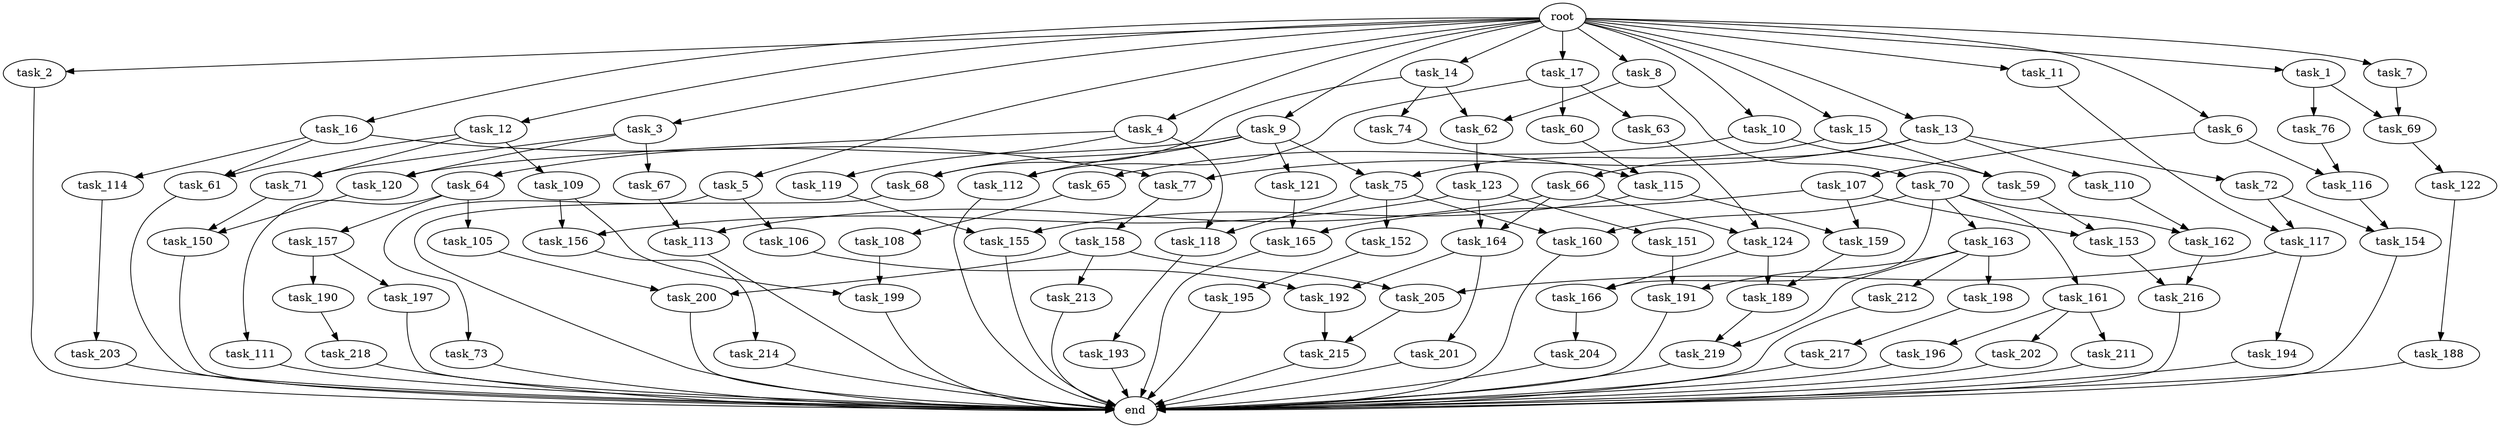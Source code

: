 digraph G {
  root [size="0.000000"];
  task_1 [size="1024.000000"];
  task_2 [size="1024.000000"];
  task_3 [size="1024.000000"];
  task_4 [size="1024.000000"];
  task_5 [size="1024.000000"];
  task_6 [size="1024.000000"];
  task_7 [size="1024.000000"];
  task_8 [size="1024.000000"];
  task_9 [size="1024.000000"];
  task_10 [size="1024.000000"];
  task_11 [size="1024.000000"];
  task_12 [size="1024.000000"];
  task_13 [size="1024.000000"];
  task_14 [size="1024.000000"];
  task_15 [size="1024.000000"];
  task_16 [size="1024.000000"];
  task_17 [size="1024.000000"];
  task_59 [size="429496729600.000000"];
  task_60 [size="858993459200.000000"];
  task_61 [size="687194767360.000000"];
  task_62 [size="558345748480.000000"];
  task_63 [size="858993459200.000000"];
  task_64 [size="77309411328.000000"];
  task_65 [size="214748364800.000000"];
  task_66 [size="309237645312.000000"];
  task_67 [size="77309411328.000000"];
  task_68 [size="214748364800.000000"];
  task_69 [size="841813590016.000000"];
  task_70 [size="420906795008.000000"];
  task_71 [size="214748364800.000000"];
  task_72 [size="309237645312.000000"];
  task_73 [size="549755813888.000000"];
  task_74 [size="137438953472.000000"];
  task_75 [size="292057776128.000000"];
  task_76 [size="420906795008.000000"];
  task_77 [size="858993459200.000000"];
  task_105 [size="420906795008.000000"];
  task_106 [size="549755813888.000000"];
  task_107 [size="549755813888.000000"];
  task_108 [size="214748364800.000000"];
  task_109 [size="137438953472.000000"];
  task_110 [size="309237645312.000000"];
  task_111 [size="420906795008.000000"];
  task_112 [size="936302870528.000000"];
  task_113 [size="893353197568.000000"];
  task_114 [size="549755813888.000000"];
  task_115 [size="627065225216.000000"];
  task_116 [size="1099511627776.000000"];
  task_117 [size="249108103168.000000"];
  task_118 [size="455266533376.000000"];
  task_119 [size="420906795008.000000"];
  task_120 [size="498216206336.000000"];
  task_121 [size="77309411328.000000"];
  task_122 [size="309237645312.000000"];
  task_123 [size="214748364800.000000"];
  task_124 [size="1408749273088.000000"];
  task_150 [size="893353197568.000000"];
  task_151 [size="309237645312.000000"];
  task_152 [size="34359738368.000000"];
  task_153 [size="1245540515840.000000"];
  task_154 [size="523986010112.000000"];
  task_155 [size="584115552256.000000"];
  task_156 [size="1005022347264.000000"];
  task_157 [size="420906795008.000000"];
  task_158 [size="420906795008.000000"];
  task_159 [size="1245540515840.000000"];
  task_160 [size="68719476736.000000"];
  task_161 [size="34359738368.000000"];
  task_162 [size="730144440320.000000"];
  task_163 [size="34359738368.000000"];
  task_164 [size="1168231104512.000000"];
  task_165 [size="910533066752.000000"];
  task_166 [size="455266533376.000000"];
  task_188 [size="77309411328.000000"];
  task_189 [size="455266533376.000000"];
  task_190 [size="77309411328.000000"];
  task_191 [size="455266533376.000000"];
  task_192 [size="1391569403904.000000"];
  task_193 [size="137438953472.000000"];
  task_194 [size="420906795008.000000"];
  task_195 [size="309237645312.000000"];
  task_196 [size="695784701952.000000"];
  task_197 [size="77309411328.000000"];
  task_198 [size="34359738368.000000"];
  task_199 [size="773094113280.000000"];
  task_200 [size="498216206336.000000"];
  task_201 [size="695784701952.000000"];
  task_202 [size="695784701952.000000"];
  task_203 [size="34359738368.000000"];
  task_204 [size="420906795008.000000"];
  task_205 [size="841813590016.000000"];
  task_211 [size="695784701952.000000"];
  task_212 [size="34359738368.000000"];
  task_213 [size="420906795008.000000"];
  task_214 [size="309237645312.000000"];
  task_215 [size="730144440320.000000"];
  task_216 [size="1005022347264.000000"];
  task_217 [size="137438953472.000000"];
  task_218 [size="34359738368.000000"];
  task_219 [size="111669149696.000000"];
  end [size="0.000000"];

  root -> task_1 [size="1.000000"];
  root -> task_2 [size="1.000000"];
  root -> task_3 [size="1.000000"];
  root -> task_4 [size="1.000000"];
  root -> task_5 [size="1.000000"];
  root -> task_6 [size="1.000000"];
  root -> task_7 [size="1.000000"];
  root -> task_8 [size="1.000000"];
  root -> task_9 [size="1.000000"];
  root -> task_10 [size="1.000000"];
  root -> task_11 [size="1.000000"];
  root -> task_12 [size="1.000000"];
  root -> task_13 [size="1.000000"];
  root -> task_14 [size="1.000000"];
  root -> task_15 [size="1.000000"];
  root -> task_16 [size="1.000000"];
  root -> task_17 [size="1.000000"];
  task_1 -> task_69 [size="411041792.000000"];
  task_1 -> task_76 [size="411041792.000000"];
  task_2 -> end [size="1.000000"];
  task_3 -> task_67 [size="75497472.000000"];
  task_3 -> task_71 [size="75497472.000000"];
  task_3 -> task_120 [size="75497472.000000"];
  task_4 -> task_118 [size="411041792.000000"];
  task_4 -> task_119 [size="411041792.000000"];
  task_4 -> task_120 [size="411041792.000000"];
  task_5 -> task_73 [size="536870912.000000"];
  task_5 -> task_106 [size="536870912.000000"];
  task_6 -> task_107 [size="536870912.000000"];
  task_6 -> task_116 [size="536870912.000000"];
  task_7 -> task_69 [size="411041792.000000"];
  task_8 -> task_62 [size="411041792.000000"];
  task_8 -> task_70 [size="411041792.000000"];
  task_9 -> task_64 [size="75497472.000000"];
  task_9 -> task_68 [size="75497472.000000"];
  task_9 -> task_75 [size="75497472.000000"];
  task_9 -> task_112 [size="75497472.000000"];
  task_9 -> task_121 [size="75497472.000000"];
  task_10 -> task_59 [size="209715200.000000"];
  task_10 -> task_65 [size="209715200.000000"];
  task_11 -> task_117 [size="33554432.000000"];
  task_12 -> task_61 [size="134217728.000000"];
  task_12 -> task_71 [size="134217728.000000"];
  task_12 -> task_109 [size="134217728.000000"];
  task_13 -> task_66 [size="301989888.000000"];
  task_13 -> task_72 [size="301989888.000000"];
  task_13 -> task_77 [size="301989888.000000"];
  task_13 -> task_110 [size="301989888.000000"];
  task_14 -> task_62 [size="134217728.000000"];
  task_14 -> task_68 [size="134217728.000000"];
  task_14 -> task_74 [size="134217728.000000"];
  task_15 -> task_59 [size="209715200.000000"];
  task_15 -> task_75 [size="209715200.000000"];
  task_16 -> task_61 [size="536870912.000000"];
  task_16 -> task_77 [size="536870912.000000"];
  task_16 -> task_114 [size="536870912.000000"];
  task_17 -> task_60 [size="838860800.000000"];
  task_17 -> task_63 [size="838860800.000000"];
  task_17 -> task_112 [size="838860800.000000"];
  task_59 -> task_153 [size="536870912.000000"];
  task_60 -> task_115 [size="536870912.000000"];
  task_61 -> end [size="1.000000"];
  task_62 -> task_123 [size="209715200.000000"];
  task_63 -> task_124 [size="536870912.000000"];
  task_64 -> task_105 [size="411041792.000000"];
  task_64 -> task_111 [size="411041792.000000"];
  task_64 -> task_157 [size="411041792.000000"];
  task_65 -> task_108 [size="209715200.000000"];
  task_66 -> task_113 [size="838860800.000000"];
  task_66 -> task_124 [size="838860800.000000"];
  task_66 -> task_164 [size="838860800.000000"];
  task_67 -> task_113 [size="33554432.000000"];
  task_68 -> end [size="1.000000"];
  task_69 -> task_122 [size="301989888.000000"];
  task_70 -> task_160 [size="33554432.000000"];
  task_70 -> task_161 [size="33554432.000000"];
  task_70 -> task_162 [size="33554432.000000"];
  task_70 -> task_163 [size="33554432.000000"];
  task_70 -> task_166 [size="33554432.000000"];
  task_71 -> task_150 [size="33554432.000000"];
  task_72 -> task_117 [size="209715200.000000"];
  task_72 -> task_154 [size="209715200.000000"];
  task_73 -> end [size="1.000000"];
  task_74 -> task_115 [size="75497472.000000"];
  task_75 -> task_118 [size="33554432.000000"];
  task_75 -> task_152 [size="33554432.000000"];
  task_75 -> task_160 [size="33554432.000000"];
  task_76 -> task_116 [size="536870912.000000"];
  task_77 -> task_158 [size="411041792.000000"];
  task_105 -> task_200 [size="75497472.000000"];
  task_106 -> task_192 [size="679477248.000000"];
  task_107 -> task_153 [size="679477248.000000"];
  task_107 -> task_159 [size="679477248.000000"];
  task_107 -> task_165 [size="679477248.000000"];
  task_108 -> task_199 [size="75497472.000000"];
  task_109 -> task_156 [size="679477248.000000"];
  task_109 -> task_199 [size="679477248.000000"];
  task_110 -> task_162 [size="679477248.000000"];
  task_111 -> end [size="1.000000"];
  task_112 -> end [size="1.000000"];
  task_113 -> end [size="1.000000"];
  task_114 -> task_203 [size="33554432.000000"];
  task_115 -> task_155 [size="536870912.000000"];
  task_115 -> task_159 [size="536870912.000000"];
  task_116 -> task_154 [size="301989888.000000"];
  task_117 -> task_194 [size="411041792.000000"];
  task_117 -> task_205 [size="411041792.000000"];
  task_118 -> task_193 [size="134217728.000000"];
  task_119 -> task_155 [size="33554432.000000"];
  task_120 -> task_150 [size="838860800.000000"];
  task_121 -> task_165 [size="209715200.000000"];
  task_122 -> task_188 [size="75497472.000000"];
  task_123 -> task_151 [size="301989888.000000"];
  task_123 -> task_156 [size="301989888.000000"];
  task_123 -> task_164 [size="301989888.000000"];
  task_124 -> task_166 [size="411041792.000000"];
  task_124 -> task_189 [size="411041792.000000"];
  task_150 -> end [size="1.000000"];
  task_151 -> task_191 [size="411041792.000000"];
  task_152 -> task_195 [size="301989888.000000"];
  task_153 -> task_216 [size="301989888.000000"];
  task_154 -> end [size="1.000000"];
  task_155 -> end [size="1.000000"];
  task_156 -> task_214 [size="301989888.000000"];
  task_157 -> task_190 [size="75497472.000000"];
  task_157 -> task_197 [size="75497472.000000"];
  task_158 -> task_200 [size="411041792.000000"];
  task_158 -> task_205 [size="411041792.000000"];
  task_158 -> task_213 [size="411041792.000000"];
  task_159 -> task_189 [size="33554432.000000"];
  task_160 -> end [size="1.000000"];
  task_161 -> task_196 [size="679477248.000000"];
  task_161 -> task_202 [size="679477248.000000"];
  task_161 -> task_211 [size="679477248.000000"];
  task_162 -> task_216 [size="679477248.000000"];
  task_163 -> task_191 [size="33554432.000000"];
  task_163 -> task_198 [size="33554432.000000"];
  task_163 -> task_212 [size="33554432.000000"];
  task_163 -> task_219 [size="33554432.000000"];
  task_164 -> task_192 [size="679477248.000000"];
  task_164 -> task_201 [size="679477248.000000"];
  task_165 -> end [size="1.000000"];
  task_166 -> task_204 [size="411041792.000000"];
  task_188 -> end [size="1.000000"];
  task_189 -> task_219 [size="75497472.000000"];
  task_190 -> task_218 [size="33554432.000000"];
  task_191 -> end [size="1.000000"];
  task_192 -> task_215 [size="411041792.000000"];
  task_193 -> end [size="1.000000"];
  task_194 -> end [size="1.000000"];
  task_195 -> end [size="1.000000"];
  task_196 -> end [size="1.000000"];
  task_197 -> end [size="1.000000"];
  task_198 -> task_217 [size="134217728.000000"];
  task_199 -> end [size="1.000000"];
  task_200 -> end [size="1.000000"];
  task_201 -> end [size="1.000000"];
  task_202 -> end [size="1.000000"];
  task_203 -> end [size="1.000000"];
  task_204 -> end [size="1.000000"];
  task_205 -> task_215 [size="301989888.000000"];
  task_211 -> end [size="1.000000"];
  task_212 -> end [size="1.000000"];
  task_213 -> end [size="1.000000"];
  task_214 -> end [size="1.000000"];
  task_215 -> end [size="1.000000"];
  task_216 -> end [size="1.000000"];
  task_217 -> end [size="1.000000"];
  task_218 -> end [size="1.000000"];
  task_219 -> end [size="1.000000"];
}
